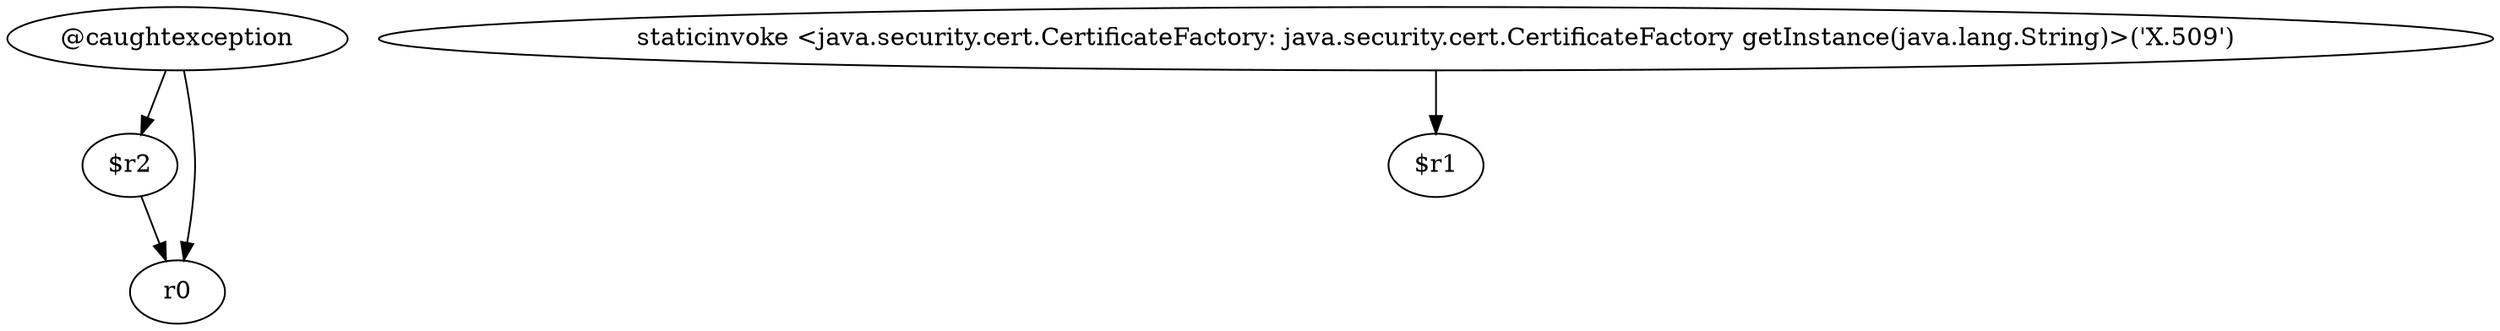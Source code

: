 digraph g {
0[label="@caughtexception"]
1[label="$r2"]
0->1[label=""]
2[label="r0"]
0->2[label=""]
3[label="staticinvoke <java.security.cert.CertificateFactory: java.security.cert.CertificateFactory getInstance(java.lang.String)>('X.509')"]
4[label="$r1"]
3->4[label=""]
1->2[label=""]
}
